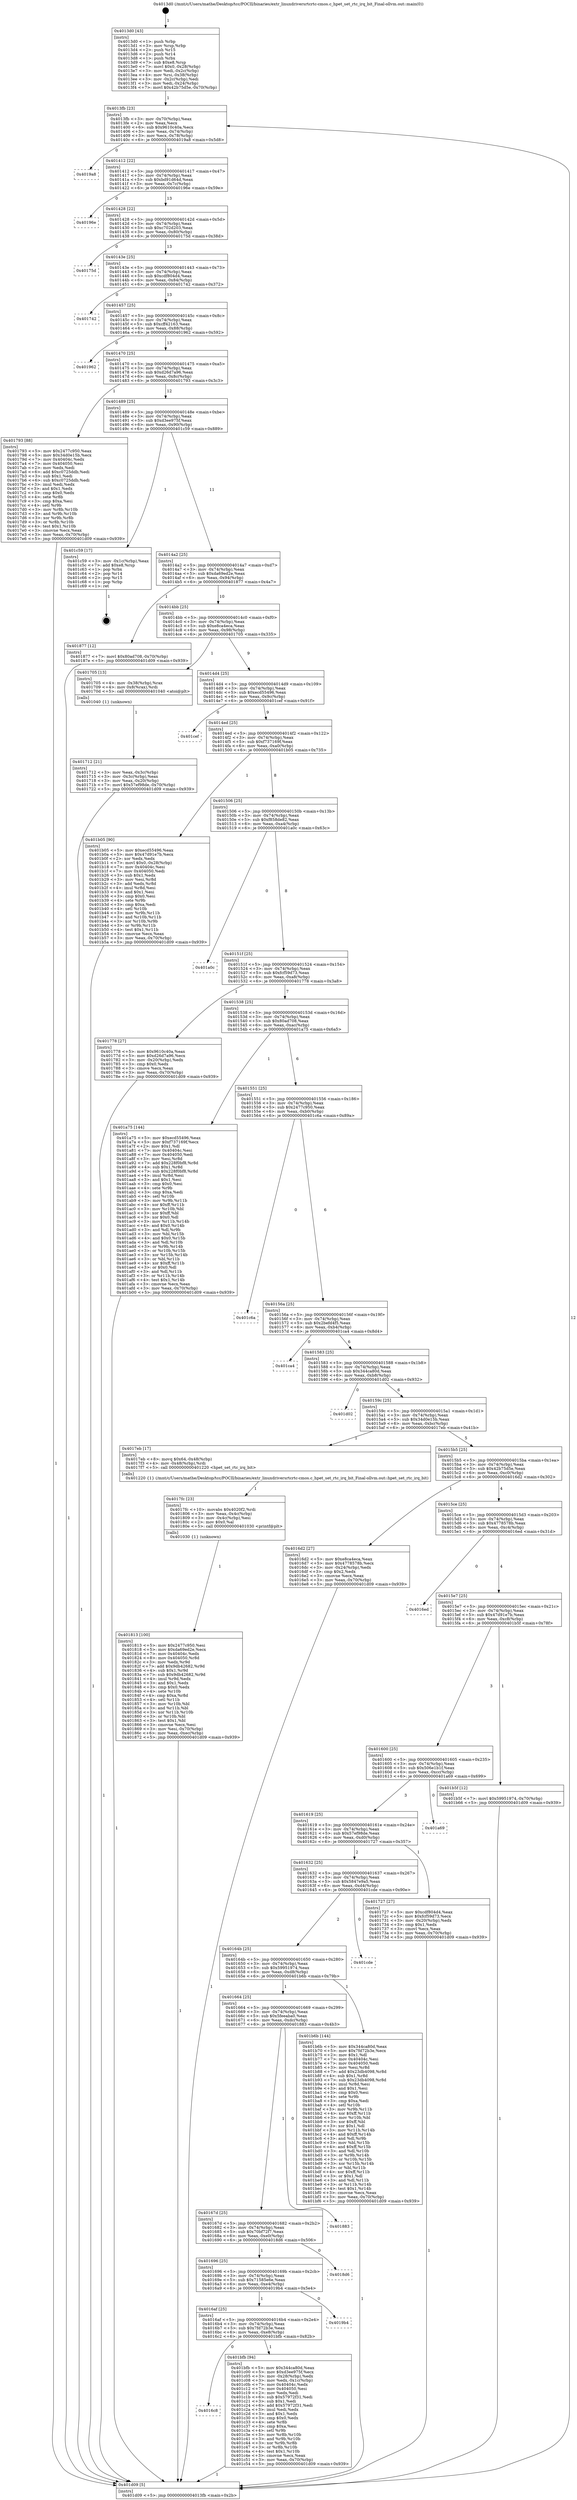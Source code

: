digraph "0x4013d0" {
  label = "0x4013d0 (/mnt/c/Users/mathe/Desktop/tcc/POCII/binaries/extr_linuxdriversrtcrtc-cmos.c_hpet_set_rtc_irq_bit_Final-ollvm.out::main(0))"
  labelloc = "t"
  node[shape=record]

  Entry [label="",width=0.3,height=0.3,shape=circle,fillcolor=black,style=filled]
  "0x4013fb" [label="{
     0x4013fb [23]\l
     | [instrs]\l
     &nbsp;&nbsp;0x4013fb \<+3\>: mov -0x70(%rbp),%eax\l
     &nbsp;&nbsp;0x4013fe \<+2\>: mov %eax,%ecx\l
     &nbsp;&nbsp;0x401400 \<+6\>: sub $0x9610c40a,%ecx\l
     &nbsp;&nbsp;0x401406 \<+3\>: mov %eax,-0x74(%rbp)\l
     &nbsp;&nbsp;0x401409 \<+3\>: mov %ecx,-0x78(%rbp)\l
     &nbsp;&nbsp;0x40140c \<+6\>: je 00000000004019a8 \<main+0x5d8\>\l
  }"]
  "0x4019a8" [label="{
     0x4019a8\l
  }", style=dashed]
  "0x401412" [label="{
     0x401412 [22]\l
     | [instrs]\l
     &nbsp;&nbsp;0x401412 \<+5\>: jmp 0000000000401417 \<main+0x47\>\l
     &nbsp;&nbsp;0x401417 \<+3\>: mov -0x74(%rbp),%eax\l
     &nbsp;&nbsp;0x40141a \<+5\>: sub $0xbd91d64d,%eax\l
     &nbsp;&nbsp;0x40141f \<+3\>: mov %eax,-0x7c(%rbp)\l
     &nbsp;&nbsp;0x401422 \<+6\>: je 000000000040196e \<main+0x59e\>\l
  }"]
  Exit [label="",width=0.3,height=0.3,shape=circle,fillcolor=black,style=filled,peripheries=2]
  "0x40196e" [label="{
     0x40196e\l
  }", style=dashed]
  "0x401428" [label="{
     0x401428 [22]\l
     | [instrs]\l
     &nbsp;&nbsp;0x401428 \<+5\>: jmp 000000000040142d \<main+0x5d\>\l
     &nbsp;&nbsp;0x40142d \<+3\>: mov -0x74(%rbp),%eax\l
     &nbsp;&nbsp;0x401430 \<+5\>: sub $0xc702d203,%eax\l
     &nbsp;&nbsp;0x401435 \<+3\>: mov %eax,-0x80(%rbp)\l
     &nbsp;&nbsp;0x401438 \<+6\>: je 000000000040175d \<main+0x38d\>\l
  }"]
  "0x4016c8" [label="{
     0x4016c8\l
  }", style=dashed]
  "0x40175d" [label="{
     0x40175d\l
  }", style=dashed]
  "0x40143e" [label="{
     0x40143e [25]\l
     | [instrs]\l
     &nbsp;&nbsp;0x40143e \<+5\>: jmp 0000000000401443 \<main+0x73\>\l
     &nbsp;&nbsp;0x401443 \<+3\>: mov -0x74(%rbp),%eax\l
     &nbsp;&nbsp;0x401446 \<+5\>: sub $0xcdf804d4,%eax\l
     &nbsp;&nbsp;0x40144b \<+6\>: mov %eax,-0x84(%rbp)\l
     &nbsp;&nbsp;0x401451 \<+6\>: je 0000000000401742 \<main+0x372\>\l
  }"]
  "0x401bfb" [label="{
     0x401bfb [94]\l
     | [instrs]\l
     &nbsp;&nbsp;0x401bfb \<+5\>: mov $0x344ca80d,%eax\l
     &nbsp;&nbsp;0x401c00 \<+5\>: mov $0xd3ee975f,%ecx\l
     &nbsp;&nbsp;0x401c05 \<+3\>: mov -0x28(%rbp),%edx\l
     &nbsp;&nbsp;0x401c08 \<+3\>: mov %edx,-0x1c(%rbp)\l
     &nbsp;&nbsp;0x401c0b \<+7\>: mov 0x40404c,%edx\l
     &nbsp;&nbsp;0x401c12 \<+7\>: mov 0x404050,%esi\l
     &nbsp;&nbsp;0x401c19 \<+2\>: mov %edx,%edi\l
     &nbsp;&nbsp;0x401c1b \<+6\>: sub $0x57972f31,%edi\l
     &nbsp;&nbsp;0x401c21 \<+3\>: sub $0x1,%edi\l
     &nbsp;&nbsp;0x401c24 \<+6\>: add $0x57972f31,%edi\l
     &nbsp;&nbsp;0x401c2a \<+3\>: imul %edi,%edx\l
     &nbsp;&nbsp;0x401c2d \<+3\>: and $0x1,%edx\l
     &nbsp;&nbsp;0x401c30 \<+3\>: cmp $0x0,%edx\l
     &nbsp;&nbsp;0x401c33 \<+4\>: sete %r8b\l
     &nbsp;&nbsp;0x401c37 \<+3\>: cmp $0xa,%esi\l
     &nbsp;&nbsp;0x401c3a \<+4\>: setl %r9b\l
     &nbsp;&nbsp;0x401c3e \<+3\>: mov %r8b,%r10b\l
     &nbsp;&nbsp;0x401c41 \<+3\>: and %r9b,%r10b\l
     &nbsp;&nbsp;0x401c44 \<+3\>: xor %r9b,%r8b\l
     &nbsp;&nbsp;0x401c47 \<+3\>: or %r8b,%r10b\l
     &nbsp;&nbsp;0x401c4a \<+4\>: test $0x1,%r10b\l
     &nbsp;&nbsp;0x401c4e \<+3\>: cmovne %ecx,%eax\l
     &nbsp;&nbsp;0x401c51 \<+3\>: mov %eax,-0x70(%rbp)\l
     &nbsp;&nbsp;0x401c54 \<+5\>: jmp 0000000000401d09 \<main+0x939\>\l
  }"]
  "0x401742" [label="{
     0x401742\l
  }", style=dashed]
  "0x401457" [label="{
     0x401457 [25]\l
     | [instrs]\l
     &nbsp;&nbsp;0x401457 \<+5\>: jmp 000000000040145c \<main+0x8c\>\l
     &nbsp;&nbsp;0x40145c \<+3\>: mov -0x74(%rbp),%eax\l
     &nbsp;&nbsp;0x40145f \<+5\>: sub $0xcff42163,%eax\l
     &nbsp;&nbsp;0x401464 \<+6\>: mov %eax,-0x88(%rbp)\l
     &nbsp;&nbsp;0x40146a \<+6\>: je 0000000000401962 \<main+0x592\>\l
  }"]
  "0x4016af" [label="{
     0x4016af [25]\l
     | [instrs]\l
     &nbsp;&nbsp;0x4016af \<+5\>: jmp 00000000004016b4 \<main+0x2e4\>\l
     &nbsp;&nbsp;0x4016b4 \<+3\>: mov -0x74(%rbp),%eax\l
     &nbsp;&nbsp;0x4016b7 \<+5\>: sub $0x7fd72b3e,%eax\l
     &nbsp;&nbsp;0x4016bc \<+6\>: mov %eax,-0xe8(%rbp)\l
     &nbsp;&nbsp;0x4016c2 \<+6\>: je 0000000000401bfb \<main+0x82b\>\l
  }"]
  "0x401962" [label="{
     0x401962\l
  }", style=dashed]
  "0x401470" [label="{
     0x401470 [25]\l
     | [instrs]\l
     &nbsp;&nbsp;0x401470 \<+5\>: jmp 0000000000401475 \<main+0xa5\>\l
     &nbsp;&nbsp;0x401475 \<+3\>: mov -0x74(%rbp),%eax\l
     &nbsp;&nbsp;0x401478 \<+5\>: sub $0xd26d7a96,%eax\l
     &nbsp;&nbsp;0x40147d \<+6\>: mov %eax,-0x8c(%rbp)\l
     &nbsp;&nbsp;0x401483 \<+6\>: je 0000000000401793 \<main+0x3c3\>\l
  }"]
  "0x4019b4" [label="{
     0x4019b4\l
  }", style=dashed]
  "0x401793" [label="{
     0x401793 [88]\l
     | [instrs]\l
     &nbsp;&nbsp;0x401793 \<+5\>: mov $0x2477c950,%eax\l
     &nbsp;&nbsp;0x401798 \<+5\>: mov $0x34d0e15b,%ecx\l
     &nbsp;&nbsp;0x40179d \<+7\>: mov 0x40404c,%edx\l
     &nbsp;&nbsp;0x4017a4 \<+7\>: mov 0x404050,%esi\l
     &nbsp;&nbsp;0x4017ab \<+2\>: mov %edx,%edi\l
     &nbsp;&nbsp;0x4017ad \<+6\>: add $0xc0725ddb,%edi\l
     &nbsp;&nbsp;0x4017b3 \<+3\>: sub $0x1,%edi\l
     &nbsp;&nbsp;0x4017b6 \<+6\>: sub $0xc0725ddb,%edi\l
     &nbsp;&nbsp;0x4017bc \<+3\>: imul %edi,%edx\l
     &nbsp;&nbsp;0x4017bf \<+3\>: and $0x1,%edx\l
     &nbsp;&nbsp;0x4017c2 \<+3\>: cmp $0x0,%edx\l
     &nbsp;&nbsp;0x4017c5 \<+4\>: sete %r8b\l
     &nbsp;&nbsp;0x4017c9 \<+3\>: cmp $0xa,%esi\l
     &nbsp;&nbsp;0x4017cc \<+4\>: setl %r9b\l
     &nbsp;&nbsp;0x4017d0 \<+3\>: mov %r8b,%r10b\l
     &nbsp;&nbsp;0x4017d3 \<+3\>: and %r9b,%r10b\l
     &nbsp;&nbsp;0x4017d6 \<+3\>: xor %r9b,%r8b\l
     &nbsp;&nbsp;0x4017d9 \<+3\>: or %r8b,%r10b\l
     &nbsp;&nbsp;0x4017dc \<+4\>: test $0x1,%r10b\l
     &nbsp;&nbsp;0x4017e0 \<+3\>: cmovne %ecx,%eax\l
     &nbsp;&nbsp;0x4017e3 \<+3\>: mov %eax,-0x70(%rbp)\l
     &nbsp;&nbsp;0x4017e6 \<+5\>: jmp 0000000000401d09 \<main+0x939\>\l
  }"]
  "0x401489" [label="{
     0x401489 [25]\l
     | [instrs]\l
     &nbsp;&nbsp;0x401489 \<+5\>: jmp 000000000040148e \<main+0xbe\>\l
     &nbsp;&nbsp;0x40148e \<+3\>: mov -0x74(%rbp),%eax\l
     &nbsp;&nbsp;0x401491 \<+5\>: sub $0xd3ee975f,%eax\l
     &nbsp;&nbsp;0x401496 \<+6\>: mov %eax,-0x90(%rbp)\l
     &nbsp;&nbsp;0x40149c \<+6\>: je 0000000000401c59 \<main+0x889\>\l
  }"]
  "0x401696" [label="{
     0x401696 [25]\l
     | [instrs]\l
     &nbsp;&nbsp;0x401696 \<+5\>: jmp 000000000040169b \<main+0x2cb\>\l
     &nbsp;&nbsp;0x40169b \<+3\>: mov -0x74(%rbp),%eax\l
     &nbsp;&nbsp;0x40169e \<+5\>: sub $0x71585e6e,%eax\l
     &nbsp;&nbsp;0x4016a3 \<+6\>: mov %eax,-0xe4(%rbp)\l
     &nbsp;&nbsp;0x4016a9 \<+6\>: je 00000000004019b4 \<main+0x5e4\>\l
  }"]
  "0x401c59" [label="{
     0x401c59 [17]\l
     | [instrs]\l
     &nbsp;&nbsp;0x401c59 \<+3\>: mov -0x1c(%rbp),%eax\l
     &nbsp;&nbsp;0x401c5c \<+7\>: add $0xe8,%rsp\l
     &nbsp;&nbsp;0x401c63 \<+1\>: pop %rbx\l
     &nbsp;&nbsp;0x401c64 \<+2\>: pop %r14\l
     &nbsp;&nbsp;0x401c66 \<+2\>: pop %r15\l
     &nbsp;&nbsp;0x401c68 \<+1\>: pop %rbp\l
     &nbsp;&nbsp;0x401c69 \<+1\>: ret\l
  }"]
  "0x4014a2" [label="{
     0x4014a2 [25]\l
     | [instrs]\l
     &nbsp;&nbsp;0x4014a2 \<+5\>: jmp 00000000004014a7 \<main+0xd7\>\l
     &nbsp;&nbsp;0x4014a7 \<+3\>: mov -0x74(%rbp),%eax\l
     &nbsp;&nbsp;0x4014aa \<+5\>: sub $0xda69ed2e,%eax\l
     &nbsp;&nbsp;0x4014af \<+6\>: mov %eax,-0x94(%rbp)\l
     &nbsp;&nbsp;0x4014b5 \<+6\>: je 0000000000401877 \<main+0x4a7\>\l
  }"]
  "0x4018d6" [label="{
     0x4018d6\l
  }", style=dashed]
  "0x401877" [label="{
     0x401877 [12]\l
     | [instrs]\l
     &nbsp;&nbsp;0x401877 \<+7\>: movl $0x80ad708,-0x70(%rbp)\l
     &nbsp;&nbsp;0x40187e \<+5\>: jmp 0000000000401d09 \<main+0x939\>\l
  }"]
  "0x4014bb" [label="{
     0x4014bb [25]\l
     | [instrs]\l
     &nbsp;&nbsp;0x4014bb \<+5\>: jmp 00000000004014c0 \<main+0xf0\>\l
     &nbsp;&nbsp;0x4014c0 \<+3\>: mov -0x74(%rbp),%eax\l
     &nbsp;&nbsp;0x4014c3 \<+5\>: sub $0xe8ca4eca,%eax\l
     &nbsp;&nbsp;0x4014c8 \<+6\>: mov %eax,-0x98(%rbp)\l
     &nbsp;&nbsp;0x4014ce \<+6\>: je 0000000000401705 \<main+0x335\>\l
  }"]
  "0x40167d" [label="{
     0x40167d [25]\l
     | [instrs]\l
     &nbsp;&nbsp;0x40167d \<+5\>: jmp 0000000000401682 \<main+0x2b2\>\l
     &nbsp;&nbsp;0x401682 \<+3\>: mov -0x74(%rbp),%eax\l
     &nbsp;&nbsp;0x401685 \<+5\>: sub $0x70bf72f7,%eax\l
     &nbsp;&nbsp;0x40168a \<+6\>: mov %eax,-0xe0(%rbp)\l
     &nbsp;&nbsp;0x401690 \<+6\>: je 00000000004018d6 \<main+0x506\>\l
  }"]
  "0x401705" [label="{
     0x401705 [13]\l
     | [instrs]\l
     &nbsp;&nbsp;0x401705 \<+4\>: mov -0x38(%rbp),%rax\l
     &nbsp;&nbsp;0x401709 \<+4\>: mov 0x8(%rax),%rdi\l
     &nbsp;&nbsp;0x40170d \<+5\>: call 0000000000401040 \<atoi@plt\>\l
     | [calls]\l
     &nbsp;&nbsp;0x401040 \{1\} (unknown)\l
  }"]
  "0x4014d4" [label="{
     0x4014d4 [25]\l
     | [instrs]\l
     &nbsp;&nbsp;0x4014d4 \<+5\>: jmp 00000000004014d9 \<main+0x109\>\l
     &nbsp;&nbsp;0x4014d9 \<+3\>: mov -0x74(%rbp),%eax\l
     &nbsp;&nbsp;0x4014dc \<+5\>: sub $0xecd55496,%eax\l
     &nbsp;&nbsp;0x4014e1 \<+6\>: mov %eax,-0x9c(%rbp)\l
     &nbsp;&nbsp;0x4014e7 \<+6\>: je 0000000000401cef \<main+0x91f\>\l
  }"]
  "0x401883" [label="{
     0x401883\l
  }", style=dashed]
  "0x401cef" [label="{
     0x401cef\l
  }", style=dashed]
  "0x4014ed" [label="{
     0x4014ed [25]\l
     | [instrs]\l
     &nbsp;&nbsp;0x4014ed \<+5\>: jmp 00000000004014f2 \<main+0x122\>\l
     &nbsp;&nbsp;0x4014f2 \<+3\>: mov -0x74(%rbp),%eax\l
     &nbsp;&nbsp;0x4014f5 \<+5\>: sub $0xf737169f,%eax\l
     &nbsp;&nbsp;0x4014fa \<+6\>: mov %eax,-0xa0(%rbp)\l
     &nbsp;&nbsp;0x401500 \<+6\>: je 0000000000401b05 \<main+0x735\>\l
  }"]
  "0x401664" [label="{
     0x401664 [25]\l
     | [instrs]\l
     &nbsp;&nbsp;0x401664 \<+5\>: jmp 0000000000401669 \<main+0x299\>\l
     &nbsp;&nbsp;0x401669 \<+3\>: mov -0x74(%rbp),%eax\l
     &nbsp;&nbsp;0x40166c \<+5\>: sub $0x5feeaba0,%eax\l
     &nbsp;&nbsp;0x401671 \<+6\>: mov %eax,-0xdc(%rbp)\l
     &nbsp;&nbsp;0x401677 \<+6\>: je 0000000000401883 \<main+0x4b3\>\l
  }"]
  "0x401b05" [label="{
     0x401b05 [90]\l
     | [instrs]\l
     &nbsp;&nbsp;0x401b05 \<+5\>: mov $0xecd55496,%eax\l
     &nbsp;&nbsp;0x401b0a \<+5\>: mov $0x47d91e7b,%ecx\l
     &nbsp;&nbsp;0x401b0f \<+2\>: xor %edx,%edx\l
     &nbsp;&nbsp;0x401b11 \<+7\>: movl $0x0,-0x28(%rbp)\l
     &nbsp;&nbsp;0x401b18 \<+7\>: mov 0x40404c,%esi\l
     &nbsp;&nbsp;0x401b1f \<+7\>: mov 0x404050,%edi\l
     &nbsp;&nbsp;0x401b26 \<+3\>: sub $0x1,%edx\l
     &nbsp;&nbsp;0x401b29 \<+3\>: mov %esi,%r8d\l
     &nbsp;&nbsp;0x401b2c \<+3\>: add %edx,%r8d\l
     &nbsp;&nbsp;0x401b2f \<+4\>: imul %r8d,%esi\l
     &nbsp;&nbsp;0x401b33 \<+3\>: and $0x1,%esi\l
     &nbsp;&nbsp;0x401b36 \<+3\>: cmp $0x0,%esi\l
     &nbsp;&nbsp;0x401b39 \<+4\>: sete %r9b\l
     &nbsp;&nbsp;0x401b3d \<+3\>: cmp $0xa,%edi\l
     &nbsp;&nbsp;0x401b40 \<+4\>: setl %r10b\l
     &nbsp;&nbsp;0x401b44 \<+3\>: mov %r9b,%r11b\l
     &nbsp;&nbsp;0x401b47 \<+3\>: and %r10b,%r11b\l
     &nbsp;&nbsp;0x401b4a \<+3\>: xor %r10b,%r9b\l
     &nbsp;&nbsp;0x401b4d \<+3\>: or %r9b,%r11b\l
     &nbsp;&nbsp;0x401b50 \<+4\>: test $0x1,%r11b\l
     &nbsp;&nbsp;0x401b54 \<+3\>: cmovne %ecx,%eax\l
     &nbsp;&nbsp;0x401b57 \<+3\>: mov %eax,-0x70(%rbp)\l
     &nbsp;&nbsp;0x401b5a \<+5\>: jmp 0000000000401d09 \<main+0x939\>\l
  }"]
  "0x401506" [label="{
     0x401506 [25]\l
     | [instrs]\l
     &nbsp;&nbsp;0x401506 \<+5\>: jmp 000000000040150b \<main+0x13b\>\l
     &nbsp;&nbsp;0x40150b \<+3\>: mov -0x74(%rbp),%eax\l
     &nbsp;&nbsp;0x40150e \<+5\>: sub $0xf858de82,%eax\l
     &nbsp;&nbsp;0x401513 \<+6\>: mov %eax,-0xa4(%rbp)\l
     &nbsp;&nbsp;0x401519 \<+6\>: je 0000000000401a0c \<main+0x63c\>\l
  }"]
  "0x401b6b" [label="{
     0x401b6b [144]\l
     | [instrs]\l
     &nbsp;&nbsp;0x401b6b \<+5\>: mov $0x344ca80d,%eax\l
     &nbsp;&nbsp;0x401b70 \<+5\>: mov $0x7fd72b3e,%ecx\l
     &nbsp;&nbsp;0x401b75 \<+2\>: mov $0x1,%dl\l
     &nbsp;&nbsp;0x401b77 \<+7\>: mov 0x40404c,%esi\l
     &nbsp;&nbsp;0x401b7e \<+7\>: mov 0x404050,%edi\l
     &nbsp;&nbsp;0x401b85 \<+3\>: mov %esi,%r8d\l
     &nbsp;&nbsp;0x401b88 \<+7\>: add $0x23db4098,%r8d\l
     &nbsp;&nbsp;0x401b8f \<+4\>: sub $0x1,%r8d\l
     &nbsp;&nbsp;0x401b93 \<+7\>: sub $0x23db4098,%r8d\l
     &nbsp;&nbsp;0x401b9a \<+4\>: imul %r8d,%esi\l
     &nbsp;&nbsp;0x401b9e \<+3\>: and $0x1,%esi\l
     &nbsp;&nbsp;0x401ba1 \<+3\>: cmp $0x0,%esi\l
     &nbsp;&nbsp;0x401ba4 \<+4\>: sete %r9b\l
     &nbsp;&nbsp;0x401ba8 \<+3\>: cmp $0xa,%edi\l
     &nbsp;&nbsp;0x401bab \<+4\>: setl %r10b\l
     &nbsp;&nbsp;0x401baf \<+3\>: mov %r9b,%r11b\l
     &nbsp;&nbsp;0x401bb2 \<+4\>: xor $0xff,%r11b\l
     &nbsp;&nbsp;0x401bb6 \<+3\>: mov %r10b,%bl\l
     &nbsp;&nbsp;0x401bb9 \<+3\>: xor $0xff,%bl\l
     &nbsp;&nbsp;0x401bbc \<+3\>: xor $0x1,%dl\l
     &nbsp;&nbsp;0x401bbf \<+3\>: mov %r11b,%r14b\l
     &nbsp;&nbsp;0x401bc2 \<+4\>: and $0xff,%r14b\l
     &nbsp;&nbsp;0x401bc6 \<+3\>: and %dl,%r9b\l
     &nbsp;&nbsp;0x401bc9 \<+3\>: mov %bl,%r15b\l
     &nbsp;&nbsp;0x401bcc \<+4\>: and $0xff,%r15b\l
     &nbsp;&nbsp;0x401bd0 \<+3\>: and %dl,%r10b\l
     &nbsp;&nbsp;0x401bd3 \<+3\>: or %r9b,%r14b\l
     &nbsp;&nbsp;0x401bd6 \<+3\>: or %r10b,%r15b\l
     &nbsp;&nbsp;0x401bd9 \<+3\>: xor %r15b,%r14b\l
     &nbsp;&nbsp;0x401bdc \<+3\>: or %bl,%r11b\l
     &nbsp;&nbsp;0x401bdf \<+4\>: xor $0xff,%r11b\l
     &nbsp;&nbsp;0x401be3 \<+3\>: or $0x1,%dl\l
     &nbsp;&nbsp;0x401be6 \<+3\>: and %dl,%r11b\l
     &nbsp;&nbsp;0x401be9 \<+3\>: or %r11b,%r14b\l
     &nbsp;&nbsp;0x401bec \<+4\>: test $0x1,%r14b\l
     &nbsp;&nbsp;0x401bf0 \<+3\>: cmovne %ecx,%eax\l
     &nbsp;&nbsp;0x401bf3 \<+3\>: mov %eax,-0x70(%rbp)\l
     &nbsp;&nbsp;0x401bf6 \<+5\>: jmp 0000000000401d09 \<main+0x939\>\l
  }"]
  "0x401a0c" [label="{
     0x401a0c\l
  }", style=dashed]
  "0x40151f" [label="{
     0x40151f [25]\l
     | [instrs]\l
     &nbsp;&nbsp;0x40151f \<+5\>: jmp 0000000000401524 \<main+0x154\>\l
     &nbsp;&nbsp;0x401524 \<+3\>: mov -0x74(%rbp),%eax\l
     &nbsp;&nbsp;0x401527 \<+5\>: sub $0xfcf59d73,%eax\l
     &nbsp;&nbsp;0x40152c \<+6\>: mov %eax,-0xa8(%rbp)\l
     &nbsp;&nbsp;0x401532 \<+6\>: je 0000000000401778 \<main+0x3a8\>\l
  }"]
  "0x40164b" [label="{
     0x40164b [25]\l
     | [instrs]\l
     &nbsp;&nbsp;0x40164b \<+5\>: jmp 0000000000401650 \<main+0x280\>\l
     &nbsp;&nbsp;0x401650 \<+3\>: mov -0x74(%rbp),%eax\l
     &nbsp;&nbsp;0x401653 \<+5\>: sub $0x59951974,%eax\l
     &nbsp;&nbsp;0x401658 \<+6\>: mov %eax,-0xd8(%rbp)\l
     &nbsp;&nbsp;0x40165e \<+6\>: je 0000000000401b6b \<main+0x79b\>\l
  }"]
  "0x401778" [label="{
     0x401778 [27]\l
     | [instrs]\l
     &nbsp;&nbsp;0x401778 \<+5\>: mov $0x9610c40a,%eax\l
     &nbsp;&nbsp;0x40177d \<+5\>: mov $0xd26d7a96,%ecx\l
     &nbsp;&nbsp;0x401782 \<+3\>: mov -0x20(%rbp),%edx\l
     &nbsp;&nbsp;0x401785 \<+3\>: cmp $0x0,%edx\l
     &nbsp;&nbsp;0x401788 \<+3\>: cmove %ecx,%eax\l
     &nbsp;&nbsp;0x40178b \<+3\>: mov %eax,-0x70(%rbp)\l
     &nbsp;&nbsp;0x40178e \<+5\>: jmp 0000000000401d09 \<main+0x939\>\l
  }"]
  "0x401538" [label="{
     0x401538 [25]\l
     | [instrs]\l
     &nbsp;&nbsp;0x401538 \<+5\>: jmp 000000000040153d \<main+0x16d\>\l
     &nbsp;&nbsp;0x40153d \<+3\>: mov -0x74(%rbp),%eax\l
     &nbsp;&nbsp;0x401540 \<+5\>: sub $0x80ad708,%eax\l
     &nbsp;&nbsp;0x401545 \<+6\>: mov %eax,-0xac(%rbp)\l
     &nbsp;&nbsp;0x40154b \<+6\>: je 0000000000401a75 \<main+0x6a5\>\l
  }"]
  "0x401cde" [label="{
     0x401cde\l
  }", style=dashed]
  "0x401a75" [label="{
     0x401a75 [144]\l
     | [instrs]\l
     &nbsp;&nbsp;0x401a75 \<+5\>: mov $0xecd55496,%eax\l
     &nbsp;&nbsp;0x401a7a \<+5\>: mov $0xf737169f,%ecx\l
     &nbsp;&nbsp;0x401a7f \<+2\>: mov $0x1,%dl\l
     &nbsp;&nbsp;0x401a81 \<+7\>: mov 0x40404c,%esi\l
     &nbsp;&nbsp;0x401a88 \<+7\>: mov 0x404050,%edi\l
     &nbsp;&nbsp;0x401a8f \<+3\>: mov %esi,%r8d\l
     &nbsp;&nbsp;0x401a92 \<+7\>: add $0x228f0bf8,%r8d\l
     &nbsp;&nbsp;0x401a99 \<+4\>: sub $0x1,%r8d\l
     &nbsp;&nbsp;0x401a9d \<+7\>: sub $0x228f0bf8,%r8d\l
     &nbsp;&nbsp;0x401aa4 \<+4\>: imul %r8d,%esi\l
     &nbsp;&nbsp;0x401aa8 \<+3\>: and $0x1,%esi\l
     &nbsp;&nbsp;0x401aab \<+3\>: cmp $0x0,%esi\l
     &nbsp;&nbsp;0x401aae \<+4\>: sete %r9b\l
     &nbsp;&nbsp;0x401ab2 \<+3\>: cmp $0xa,%edi\l
     &nbsp;&nbsp;0x401ab5 \<+4\>: setl %r10b\l
     &nbsp;&nbsp;0x401ab9 \<+3\>: mov %r9b,%r11b\l
     &nbsp;&nbsp;0x401abc \<+4\>: xor $0xff,%r11b\l
     &nbsp;&nbsp;0x401ac0 \<+3\>: mov %r10b,%bl\l
     &nbsp;&nbsp;0x401ac3 \<+3\>: xor $0xff,%bl\l
     &nbsp;&nbsp;0x401ac6 \<+3\>: xor $0x0,%dl\l
     &nbsp;&nbsp;0x401ac9 \<+3\>: mov %r11b,%r14b\l
     &nbsp;&nbsp;0x401acc \<+4\>: and $0x0,%r14b\l
     &nbsp;&nbsp;0x401ad0 \<+3\>: and %dl,%r9b\l
     &nbsp;&nbsp;0x401ad3 \<+3\>: mov %bl,%r15b\l
     &nbsp;&nbsp;0x401ad6 \<+4\>: and $0x0,%r15b\l
     &nbsp;&nbsp;0x401ada \<+3\>: and %dl,%r10b\l
     &nbsp;&nbsp;0x401add \<+3\>: or %r9b,%r14b\l
     &nbsp;&nbsp;0x401ae0 \<+3\>: or %r10b,%r15b\l
     &nbsp;&nbsp;0x401ae3 \<+3\>: xor %r15b,%r14b\l
     &nbsp;&nbsp;0x401ae6 \<+3\>: or %bl,%r11b\l
     &nbsp;&nbsp;0x401ae9 \<+4\>: xor $0xff,%r11b\l
     &nbsp;&nbsp;0x401aed \<+3\>: or $0x0,%dl\l
     &nbsp;&nbsp;0x401af0 \<+3\>: and %dl,%r11b\l
     &nbsp;&nbsp;0x401af3 \<+3\>: or %r11b,%r14b\l
     &nbsp;&nbsp;0x401af6 \<+4\>: test $0x1,%r14b\l
     &nbsp;&nbsp;0x401afa \<+3\>: cmovne %ecx,%eax\l
     &nbsp;&nbsp;0x401afd \<+3\>: mov %eax,-0x70(%rbp)\l
     &nbsp;&nbsp;0x401b00 \<+5\>: jmp 0000000000401d09 \<main+0x939\>\l
  }"]
  "0x401551" [label="{
     0x401551 [25]\l
     | [instrs]\l
     &nbsp;&nbsp;0x401551 \<+5\>: jmp 0000000000401556 \<main+0x186\>\l
     &nbsp;&nbsp;0x401556 \<+3\>: mov -0x74(%rbp),%eax\l
     &nbsp;&nbsp;0x401559 \<+5\>: sub $0x2477c950,%eax\l
     &nbsp;&nbsp;0x40155e \<+6\>: mov %eax,-0xb0(%rbp)\l
     &nbsp;&nbsp;0x401564 \<+6\>: je 0000000000401c6a \<main+0x89a\>\l
  }"]
  "0x401813" [label="{
     0x401813 [100]\l
     | [instrs]\l
     &nbsp;&nbsp;0x401813 \<+5\>: mov $0x2477c950,%esi\l
     &nbsp;&nbsp;0x401818 \<+5\>: mov $0xda69ed2e,%ecx\l
     &nbsp;&nbsp;0x40181d \<+7\>: mov 0x40404c,%edx\l
     &nbsp;&nbsp;0x401824 \<+8\>: mov 0x404050,%r8d\l
     &nbsp;&nbsp;0x40182c \<+3\>: mov %edx,%r9d\l
     &nbsp;&nbsp;0x40182f \<+7\>: add $0x9db42682,%r9d\l
     &nbsp;&nbsp;0x401836 \<+4\>: sub $0x1,%r9d\l
     &nbsp;&nbsp;0x40183a \<+7\>: sub $0x9db42682,%r9d\l
     &nbsp;&nbsp;0x401841 \<+4\>: imul %r9d,%edx\l
     &nbsp;&nbsp;0x401845 \<+3\>: and $0x1,%edx\l
     &nbsp;&nbsp;0x401848 \<+3\>: cmp $0x0,%edx\l
     &nbsp;&nbsp;0x40184b \<+4\>: sete %r10b\l
     &nbsp;&nbsp;0x40184f \<+4\>: cmp $0xa,%r8d\l
     &nbsp;&nbsp;0x401853 \<+4\>: setl %r11b\l
     &nbsp;&nbsp;0x401857 \<+3\>: mov %r10b,%bl\l
     &nbsp;&nbsp;0x40185a \<+3\>: and %r11b,%bl\l
     &nbsp;&nbsp;0x40185d \<+3\>: xor %r11b,%r10b\l
     &nbsp;&nbsp;0x401860 \<+3\>: or %r10b,%bl\l
     &nbsp;&nbsp;0x401863 \<+3\>: test $0x1,%bl\l
     &nbsp;&nbsp;0x401866 \<+3\>: cmovne %ecx,%esi\l
     &nbsp;&nbsp;0x401869 \<+3\>: mov %esi,-0x70(%rbp)\l
     &nbsp;&nbsp;0x40186c \<+6\>: mov %eax,-0xec(%rbp)\l
     &nbsp;&nbsp;0x401872 \<+5\>: jmp 0000000000401d09 \<main+0x939\>\l
  }"]
  "0x401c6a" [label="{
     0x401c6a\l
  }", style=dashed]
  "0x40156a" [label="{
     0x40156a [25]\l
     | [instrs]\l
     &nbsp;&nbsp;0x40156a \<+5\>: jmp 000000000040156f \<main+0x19f\>\l
     &nbsp;&nbsp;0x40156f \<+3\>: mov -0x74(%rbp),%eax\l
     &nbsp;&nbsp;0x401572 \<+5\>: sub $0x2befd4f5,%eax\l
     &nbsp;&nbsp;0x401577 \<+6\>: mov %eax,-0xb4(%rbp)\l
     &nbsp;&nbsp;0x40157d \<+6\>: je 0000000000401ca4 \<main+0x8d4\>\l
  }"]
  "0x4017fc" [label="{
     0x4017fc [23]\l
     | [instrs]\l
     &nbsp;&nbsp;0x4017fc \<+10\>: movabs $0x4020f2,%rdi\l
     &nbsp;&nbsp;0x401806 \<+3\>: mov %eax,-0x4c(%rbp)\l
     &nbsp;&nbsp;0x401809 \<+3\>: mov -0x4c(%rbp),%esi\l
     &nbsp;&nbsp;0x40180c \<+2\>: mov $0x0,%al\l
     &nbsp;&nbsp;0x40180e \<+5\>: call 0000000000401030 \<printf@plt\>\l
     | [calls]\l
     &nbsp;&nbsp;0x401030 \{1\} (unknown)\l
  }"]
  "0x401ca4" [label="{
     0x401ca4\l
  }", style=dashed]
  "0x401583" [label="{
     0x401583 [25]\l
     | [instrs]\l
     &nbsp;&nbsp;0x401583 \<+5\>: jmp 0000000000401588 \<main+0x1b8\>\l
     &nbsp;&nbsp;0x401588 \<+3\>: mov -0x74(%rbp),%eax\l
     &nbsp;&nbsp;0x40158b \<+5\>: sub $0x344ca80d,%eax\l
     &nbsp;&nbsp;0x401590 \<+6\>: mov %eax,-0xb8(%rbp)\l
     &nbsp;&nbsp;0x401596 \<+6\>: je 0000000000401d02 \<main+0x932\>\l
  }"]
  "0x401632" [label="{
     0x401632 [25]\l
     | [instrs]\l
     &nbsp;&nbsp;0x401632 \<+5\>: jmp 0000000000401637 \<main+0x267\>\l
     &nbsp;&nbsp;0x401637 \<+3\>: mov -0x74(%rbp),%eax\l
     &nbsp;&nbsp;0x40163a \<+5\>: sub $0x5847e9a5,%eax\l
     &nbsp;&nbsp;0x40163f \<+6\>: mov %eax,-0xd4(%rbp)\l
     &nbsp;&nbsp;0x401645 \<+6\>: je 0000000000401cde \<main+0x90e\>\l
  }"]
  "0x401d02" [label="{
     0x401d02\l
  }", style=dashed]
  "0x40159c" [label="{
     0x40159c [25]\l
     | [instrs]\l
     &nbsp;&nbsp;0x40159c \<+5\>: jmp 00000000004015a1 \<main+0x1d1\>\l
     &nbsp;&nbsp;0x4015a1 \<+3\>: mov -0x74(%rbp),%eax\l
     &nbsp;&nbsp;0x4015a4 \<+5\>: sub $0x34d0e15b,%eax\l
     &nbsp;&nbsp;0x4015a9 \<+6\>: mov %eax,-0xbc(%rbp)\l
     &nbsp;&nbsp;0x4015af \<+6\>: je 00000000004017eb \<main+0x41b\>\l
  }"]
  "0x401727" [label="{
     0x401727 [27]\l
     | [instrs]\l
     &nbsp;&nbsp;0x401727 \<+5\>: mov $0xcdf804d4,%eax\l
     &nbsp;&nbsp;0x40172c \<+5\>: mov $0xfcf59d73,%ecx\l
     &nbsp;&nbsp;0x401731 \<+3\>: mov -0x20(%rbp),%edx\l
     &nbsp;&nbsp;0x401734 \<+3\>: cmp $0x1,%edx\l
     &nbsp;&nbsp;0x401737 \<+3\>: cmovl %ecx,%eax\l
     &nbsp;&nbsp;0x40173a \<+3\>: mov %eax,-0x70(%rbp)\l
     &nbsp;&nbsp;0x40173d \<+5\>: jmp 0000000000401d09 \<main+0x939\>\l
  }"]
  "0x4017eb" [label="{
     0x4017eb [17]\l
     | [instrs]\l
     &nbsp;&nbsp;0x4017eb \<+8\>: movq $0x64,-0x48(%rbp)\l
     &nbsp;&nbsp;0x4017f3 \<+4\>: mov -0x48(%rbp),%rdi\l
     &nbsp;&nbsp;0x4017f7 \<+5\>: call 0000000000401220 \<hpet_set_rtc_irq_bit\>\l
     | [calls]\l
     &nbsp;&nbsp;0x401220 \{1\} (/mnt/c/Users/mathe/Desktop/tcc/POCII/binaries/extr_linuxdriversrtcrtc-cmos.c_hpet_set_rtc_irq_bit_Final-ollvm.out::hpet_set_rtc_irq_bit)\l
  }"]
  "0x4015b5" [label="{
     0x4015b5 [25]\l
     | [instrs]\l
     &nbsp;&nbsp;0x4015b5 \<+5\>: jmp 00000000004015ba \<main+0x1ea\>\l
     &nbsp;&nbsp;0x4015ba \<+3\>: mov -0x74(%rbp),%eax\l
     &nbsp;&nbsp;0x4015bd \<+5\>: sub $0x42b75d5e,%eax\l
     &nbsp;&nbsp;0x4015c2 \<+6\>: mov %eax,-0xc0(%rbp)\l
     &nbsp;&nbsp;0x4015c8 \<+6\>: je 00000000004016d2 \<main+0x302\>\l
  }"]
  "0x401619" [label="{
     0x401619 [25]\l
     | [instrs]\l
     &nbsp;&nbsp;0x401619 \<+5\>: jmp 000000000040161e \<main+0x24e\>\l
     &nbsp;&nbsp;0x40161e \<+3\>: mov -0x74(%rbp),%eax\l
     &nbsp;&nbsp;0x401621 \<+5\>: sub $0x57ef98de,%eax\l
     &nbsp;&nbsp;0x401626 \<+6\>: mov %eax,-0xd0(%rbp)\l
     &nbsp;&nbsp;0x40162c \<+6\>: je 0000000000401727 \<main+0x357\>\l
  }"]
  "0x4016d2" [label="{
     0x4016d2 [27]\l
     | [instrs]\l
     &nbsp;&nbsp;0x4016d2 \<+5\>: mov $0xe8ca4eca,%eax\l
     &nbsp;&nbsp;0x4016d7 \<+5\>: mov $0x4778578b,%ecx\l
     &nbsp;&nbsp;0x4016dc \<+3\>: mov -0x24(%rbp),%edx\l
     &nbsp;&nbsp;0x4016df \<+3\>: cmp $0x2,%edx\l
     &nbsp;&nbsp;0x4016e2 \<+3\>: cmovne %ecx,%eax\l
     &nbsp;&nbsp;0x4016e5 \<+3\>: mov %eax,-0x70(%rbp)\l
     &nbsp;&nbsp;0x4016e8 \<+5\>: jmp 0000000000401d09 \<main+0x939\>\l
  }"]
  "0x4015ce" [label="{
     0x4015ce [25]\l
     | [instrs]\l
     &nbsp;&nbsp;0x4015ce \<+5\>: jmp 00000000004015d3 \<main+0x203\>\l
     &nbsp;&nbsp;0x4015d3 \<+3\>: mov -0x74(%rbp),%eax\l
     &nbsp;&nbsp;0x4015d6 \<+5\>: sub $0x4778578b,%eax\l
     &nbsp;&nbsp;0x4015db \<+6\>: mov %eax,-0xc4(%rbp)\l
     &nbsp;&nbsp;0x4015e1 \<+6\>: je 00000000004016ed \<main+0x31d\>\l
  }"]
  "0x401d09" [label="{
     0x401d09 [5]\l
     | [instrs]\l
     &nbsp;&nbsp;0x401d09 \<+5\>: jmp 00000000004013fb \<main+0x2b\>\l
  }"]
  "0x4013d0" [label="{
     0x4013d0 [43]\l
     | [instrs]\l
     &nbsp;&nbsp;0x4013d0 \<+1\>: push %rbp\l
     &nbsp;&nbsp;0x4013d1 \<+3\>: mov %rsp,%rbp\l
     &nbsp;&nbsp;0x4013d4 \<+2\>: push %r15\l
     &nbsp;&nbsp;0x4013d6 \<+2\>: push %r14\l
     &nbsp;&nbsp;0x4013d8 \<+1\>: push %rbx\l
     &nbsp;&nbsp;0x4013d9 \<+7\>: sub $0xe8,%rsp\l
     &nbsp;&nbsp;0x4013e0 \<+7\>: movl $0x0,-0x28(%rbp)\l
     &nbsp;&nbsp;0x4013e7 \<+3\>: mov %edi,-0x2c(%rbp)\l
     &nbsp;&nbsp;0x4013ea \<+4\>: mov %rsi,-0x38(%rbp)\l
     &nbsp;&nbsp;0x4013ee \<+3\>: mov -0x2c(%rbp),%edi\l
     &nbsp;&nbsp;0x4013f1 \<+3\>: mov %edi,-0x24(%rbp)\l
     &nbsp;&nbsp;0x4013f4 \<+7\>: movl $0x42b75d5e,-0x70(%rbp)\l
  }"]
  "0x401712" [label="{
     0x401712 [21]\l
     | [instrs]\l
     &nbsp;&nbsp;0x401712 \<+3\>: mov %eax,-0x3c(%rbp)\l
     &nbsp;&nbsp;0x401715 \<+3\>: mov -0x3c(%rbp),%eax\l
     &nbsp;&nbsp;0x401718 \<+3\>: mov %eax,-0x20(%rbp)\l
     &nbsp;&nbsp;0x40171b \<+7\>: movl $0x57ef98de,-0x70(%rbp)\l
     &nbsp;&nbsp;0x401722 \<+5\>: jmp 0000000000401d09 \<main+0x939\>\l
  }"]
  "0x401a69" [label="{
     0x401a69\l
  }", style=dashed]
  "0x4016ed" [label="{
     0x4016ed\l
  }", style=dashed]
  "0x4015e7" [label="{
     0x4015e7 [25]\l
     | [instrs]\l
     &nbsp;&nbsp;0x4015e7 \<+5\>: jmp 00000000004015ec \<main+0x21c\>\l
     &nbsp;&nbsp;0x4015ec \<+3\>: mov -0x74(%rbp),%eax\l
     &nbsp;&nbsp;0x4015ef \<+5\>: sub $0x47d91e7b,%eax\l
     &nbsp;&nbsp;0x4015f4 \<+6\>: mov %eax,-0xc8(%rbp)\l
     &nbsp;&nbsp;0x4015fa \<+6\>: je 0000000000401b5f \<main+0x78f\>\l
  }"]
  "0x401600" [label="{
     0x401600 [25]\l
     | [instrs]\l
     &nbsp;&nbsp;0x401600 \<+5\>: jmp 0000000000401605 \<main+0x235\>\l
     &nbsp;&nbsp;0x401605 \<+3\>: mov -0x74(%rbp),%eax\l
     &nbsp;&nbsp;0x401608 \<+5\>: sub $0x506e1b1f,%eax\l
     &nbsp;&nbsp;0x40160d \<+6\>: mov %eax,-0xcc(%rbp)\l
     &nbsp;&nbsp;0x401613 \<+6\>: je 0000000000401a69 \<main+0x699\>\l
  }"]
  "0x401b5f" [label="{
     0x401b5f [12]\l
     | [instrs]\l
     &nbsp;&nbsp;0x401b5f \<+7\>: movl $0x59951974,-0x70(%rbp)\l
     &nbsp;&nbsp;0x401b66 \<+5\>: jmp 0000000000401d09 \<main+0x939\>\l
  }"]
  Entry -> "0x4013d0" [label=" 1"]
  "0x4013fb" -> "0x4019a8" [label=" 0"]
  "0x4013fb" -> "0x401412" [label=" 13"]
  "0x401c59" -> Exit [label=" 1"]
  "0x401412" -> "0x40196e" [label=" 0"]
  "0x401412" -> "0x401428" [label=" 13"]
  "0x401bfb" -> "0x401d09" [label=" 1"]
  "0x401428" -> "0x40175d" [label=" 0"]
  "0x401428" -> "0x40143e" [label=" 13"]
  "0x4016af" -> "0x4016c8" [label=" 0"]
  "0x40143e" -> "0x401742" [label=" 0"]
  "0x40143e" -> "0x401457" [label=" 13"]
  "0x4016af" -> "0x401bfb" [label=" 1"]
  "0x401457" -> "0x401962" [label=" 0"]
  "0x401457" -> "0x401470" [label=" 13"]
  "0x401696" -> "0x4016af" [label=" 1"]
  "0x401470" -> "0x401793" [label=" 1"]
  "0x401470" -> "0x401489" [label=" 12"]
  "0x401696" -> "0x4019b4" [label=" 0"]
  "0x401489" -> "0x401c59" [label=" 1"]
  "0x401489" -> "0x4014a2" [label=" 11"]
  "0x40167d" -> "0x401696" [label=" 1"]
  "0x4014a2" -> "0x401877" [label=" 1"]
  "0x4014a2" -> "0x4014bb" [label=" 10"]
  "0x40167d" -> "0x4018d6" [label=" 0"]
  "0x4014bb" -> "0x401705" [label=" 1"]
  "0x4014bb" -> "0x4014d4" [label=" 9"]
  "0x401664" -> "0x40167d" [label=" 1"]
  "0x4014d4" -> "0x401cef" [label=" 0"]
  "0x4014d4" -> "0x4014ed" [label=" 9"]
  "0x401664" -> "0x401883" [label=" 0"]
  "0x4014ed" -> "0x401b05" [label=" 1"]
  "0x4014ed" -> "0x401506" [label=" 8"]
  "0x401b6b" -> "0x401d09" [label=" 1"]
  "0x401506" -> "0x401a0c" [label=" 0"]
  "0x401506" -> "0x40151f" [label=" 8"]
  "0x40164b" -> "0x401664" [label=" 1"]
  "0x40151f" -> "0x401778" [label=" 1"]
  "0x40151f" -> "0x401538" [label=" 7"]
  "0x40164b" -> "0x401b6b" [label=" 1"]
  "0x401538" -> "0x401a75" [label=" 1"]
  "0x401538" -> "0x401551" [label=" 6"]
  "0x401632" -> "0x40164b" [label=" 2"]
  "0x401551" -> "0x401c6a" [label=" 0"]
  "0x401551" -> "0x40156a" [label=" 6"]
  "0x401632" -> "0x401cde" [label=" 0"]
  "0x40156a" -> "0x401ca4" [label=" 0"]
  "0x40156a" -> "0x401583" [label=" 6"]
  "0x401b5f" -> "0x401d09" [label=" 1"]
  "0x401583" -> "0x401d02" [label=" 0"]
  "0x401583" -> "0x40159c" [label=" 6"]
  "0x401b05" -> "0x401d09" [label=" 1"]
  "0x40159c" -> "0x4017eb" [label=" 1"]
  "0x40159c" -> "0x4015b5" [label=" 5"]
  "0x401a75" -> "0x401d09" [label=" 1"]
  "0x4015b5" -> "0x4016d2" [label=" 1"]
  "0x4015b5" -> "0x4015ce" [label=" 4"]
  "0x4016d2" -> "0x401d09" [label=" 1"]
  "0x4013d0" -> "0x4013fb" [label=" 1"]
  "0x401d09" -> "0x4013fb" [label=" 12"]
  "0x401705" -> "0x401712" [label=" 1"]
  "0x401712" -> "0x401d09" [label=" 1"]
  "0x401813" -> "0x401d09" [label=" 1"]
  "0x4015ce" -> "0x4016ed" [label=" 0"]
  "0x4015ce" -> "0x4015e7" [label=" 4"]
  "0x4017fc" -> "0x401813" [label=" 1"]
  "0x4015e7" -> "0x401b5f" [label=" 1"]
  "0x4015e7" -> "0x401600" [label=" 3"]
  "0x4017eb" -> "0x4017fc" [label=" 1"]
  "0x401600" -> "0x401a69" [label=" 0"]
  "0x401600" -> "0x401619" [label=" 3"]
  "0x401877" -> "0x401d09" [label=" 1"]
  "0x401619" -> "0x401727" [label=" 1"]
  "0x401619" -> "0x401632" [label=" 2"]
  "0x401727" -> "0x401d09" [label=" 1"]
  "0x401778" -> "0x401d09" [label=" 1"]
  "0x401793" -> "0x401d09" [label=" 1"]
}
